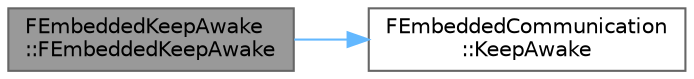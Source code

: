 digraph "FEmbeddedKeepAwake::FEmbeddedKeepAwake"
{
 // INTERACTIVE_SVG=YES
 // LATEX_PDF_SIZE
  bgcolor="transparent";
  edge [fontname=Helvetica,fontsize=10,labelfontname=Helvetica,labelfontsize=10];
  node [fontname=Helvetica,fontsize=10,shape=box,height=0.2,width=0.4];
  rankdir="LR";
  Node1 [id="Node000001",label="FEmbeddedKeepAwake\l::FEmbeddedKeepAwake",height=0.2,width=0.4,color="gray40", fillcolor="grey60", style="filled", fontcolor="black",tooltip=" "];
  Node1 -> Node2 [id="edge1_Node000001_Node000002",color="steelblue1",style="solid",tooltip=" "];
  Node2 [id="Node000002",label="FEmbeddedCommunication\l::KeepAwake",height=0.2,width=0.4,color="grey40", fillcolor="white", style="filled",URL="$d0/d19/classFEmbeddedCommunication.html#a5d23c852b57c141f26971b5a260f6e02",tooltip=" "];
}
